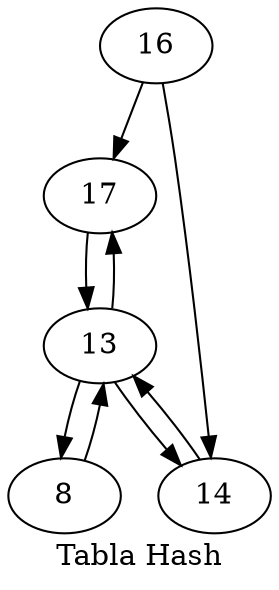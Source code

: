 digraph G{
label="Tabla Hash";
nC17[label="17"];
nC13[label="13"];
nC16[label="16"];
nC14[label="14"];
nC13[label="13"];
nC16[label="16"];
nC8[label="8"];
nC13[label="13"];
nC17->nC13;
nC16;
nC13->nC17;
nC16->nC17;
nC14->nC13;
nC16;
nC13->nC14;
nC16->nC14;
nC8->nC13;
nC13->nC8;

}